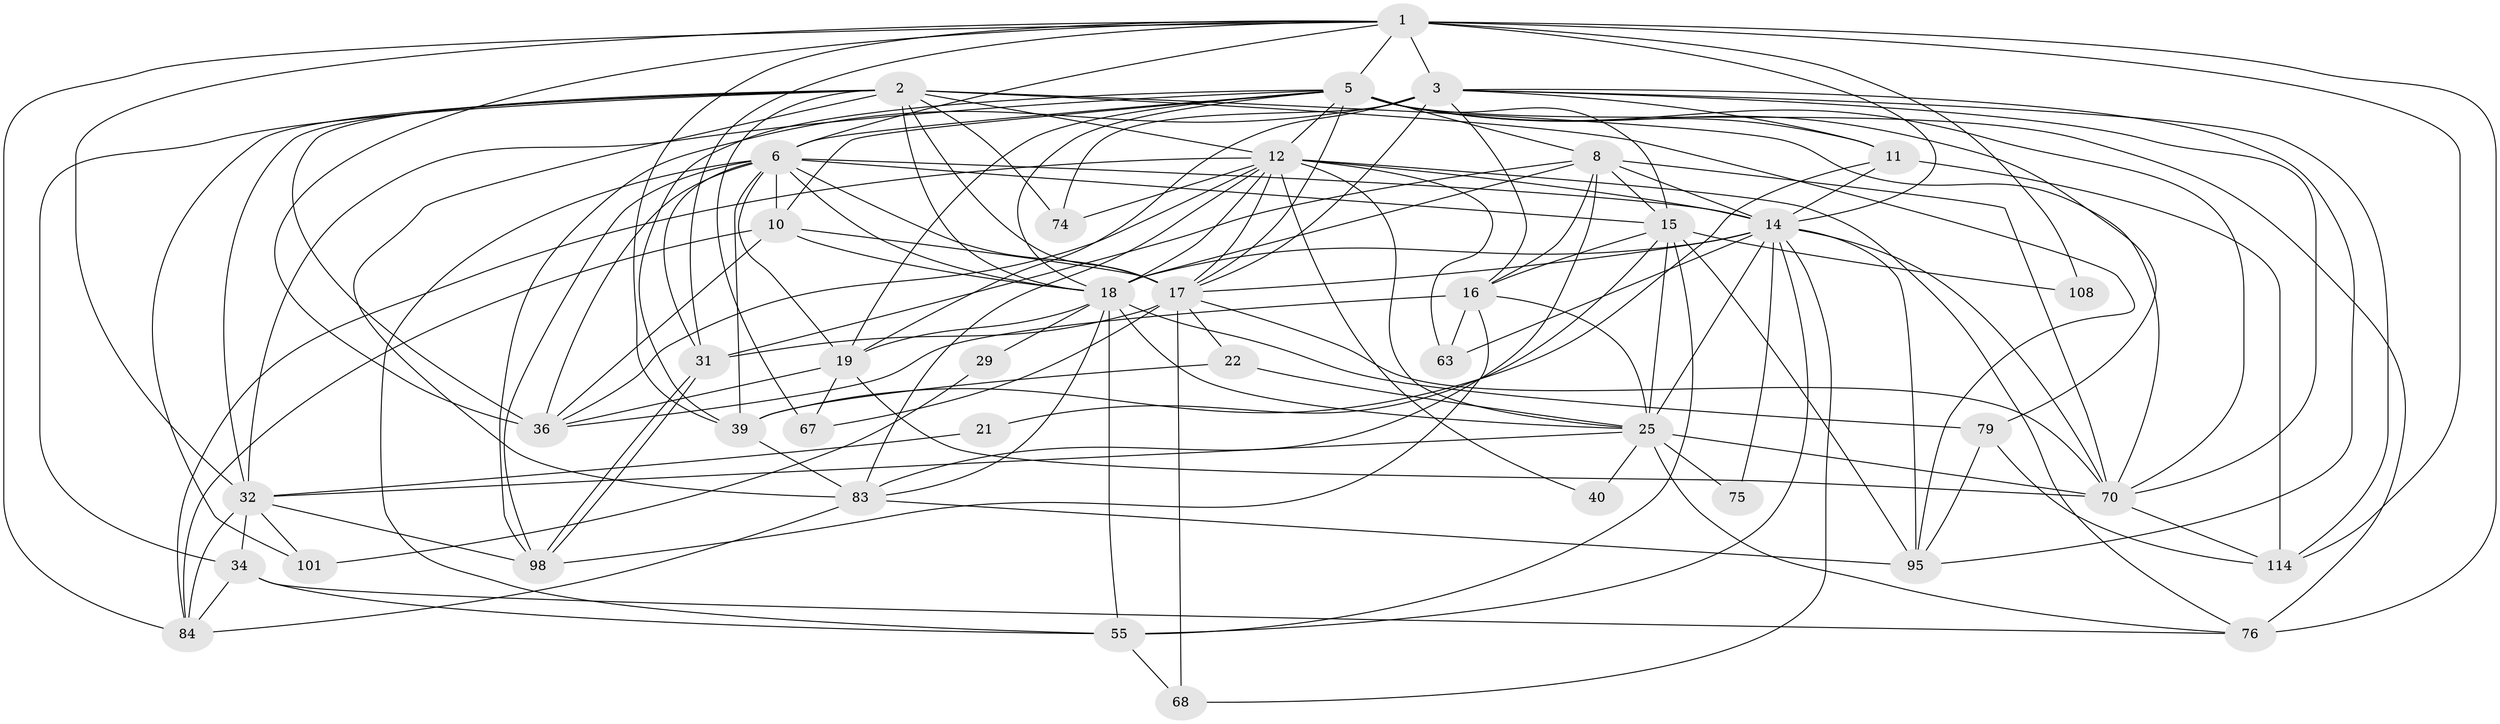 // original degree distribution, {5: 0.17518248175182483, 4: 0.23357664233576642, 3: 0.25547445255474455, 6: 0.0948905109489051, 8: 0.043795620437956206, 2: 0.17518248175182483, 7: 0.021897810218978103}
// Generated by graph-tools (version 1.1) at 2025/18/03/04/25 18:18:57]
// undirected, 41 vertices, 141 edges
graph export_dot {
graph [start="1"]
  node [color=gray90,style=filled];
  1 [super="+78+7+134+27"];
  2 [super="+4+42+61"];
  3 [super="+77+46"];
  5 [super="+38+33+59"];
  6 [super="+48+9+112"];
  8 [super="+113+94"];
  10 [super="+65+49+90"];
  11 [super="+58"];
  12 [super="+99+13"];
  14 [super="+137+47+118+45"];
  15 [super="+136+117+20"];
  16 [super="+82+30"];
  17 [super="+116+24+37"];
  18 [super="+41+104+52+128"];
  19 [super="+23"];
  21;
  22;
  25 [super="+66+111+121"];
  29;
  31 [super="+80"];
  32 [super="+44+88"];
  34 [super="+107"];
  36 [super="+91+102"];
  39 [super="+109+89"];
  40;
  55;
  63 [super="+72"];
  67;
  68;
  70 [super="+96+73"];
  74;
  75;
  76 [super="+124"];
  79 [super="+125"];
  83 [super="+127"];
  84 [super="+87"];
  95 [super="+135"];
  98;
  101;
  108;
  114 [super="+123"];
  1 -- 14 [weight=2];
  1 -- 3 [weight=3];
  1 -- 6;
  1 -- 31 [weight=2];
  1 -- 32;
  1 -- 36 [weight=2];
  1 -- 5;
  1 -- 108;
  1 -- 76 [weight=2];
  1 -- 114;
  1 -- 84;
  1 -- 39;
  2 -- 17 [weight=2];
  2 -- 36;
  2 -- 101;
  2 -- 74;
  2 -- 83;
  2 -- 32;
  2 -- 67;
  2 -- 95;
  2 -- 12;
  2 -- 70;
  2 -- 18;
  2 -- 34;
  3 -- 98;
  3 -- 11;
  3 -- 74;
  3 -- 114;
  3 -- 70;
  3 -- 16;
  3 -- 17 [weight=2];
  3 -- 19;
  3 -- 95;
  5 -- 17;
  5 -- 39;
  5 -- 79;
  5 -- 18;
  5 -- 8 [weight=2];
  5 -- 11;
  5 -- 76;
  5 -- 6;
  5 -- 32;
  5 -- 15;
  5 -- 19;
  5 -- 12;
  5 -- 70;
  5 -- 10;
  6 -- 10 [weight=3];
  6 -- 15 [weight=2];
  6 -- 18 [weight=3];
  6 -- 55;
  6 -- 36 [weight=3];
  6 -- 98;
  6 -- 14 [weight=3];
  6 -- 31 [weight=2];
  6 -- 39;
  6 -- 17 [weight=2];
  6 -- 19;
  8 -- 14;
  8 -- 83;
  8 -- 18;
  8 -- 31;
  8 -- 15;
  8 -- 16;
  8 -- 70;
  10 -- 18 [weight=2];
  10 -- 17;
  10 -- 84;
  10 -- 36;
  11 -- 114;
  11 -- 14;
  11 -- 39;
  12 -- 36;
  12 -- 84;
  12 -- 76;
  12 -- 14 [weight=2];
  12 -- 40;
  12 -- 74;
  12 -- 17;
  12 -- 18;
  12 -- 83;
  12 -- 25;
  12 -- 63;
  14 -- 75;
  14 -- 55;
  14 -- 25 [weight=2];
  14 -- 63 [weight=2];
  14 -- 17;
  14 -- 95;
  14 -- 18;
  14 -- 68;
  14 -- 70 [weight=2];
  15 -- 16 [weight=2];
  15 -- 21;
  15 -- 108;
  15 -- 95;
  15 -- 25;
  15 -- 55;
  16 -- 25;
  16 -- 36;
  16 -- 63;
  16 -- 98;
  17 -- 68;
  17 -- 70;
  17 -- 31 [weight=2];
  17 -- 67;
  17 -- 22;
  18 -- 29;
  18 -- 79;
  18 -- 19 [weight=2];
  18 -- 55;
  18 -- 25 [weight=3];
  18 -- 83;
  19 -- 67;
  19 -- 36;
  19 -- 70;
  21 -- 32;
  22 -- 25;
  22 -- 39;
  25 -- 40;
  25 -- 75;
  25 -- 32;
  25 -- 76;
  25 -- 70 [weight=3];
  29 -- 101;
  31 -- 98;
  31 -- 98;
  32 -- 84 [weight=2];
  32 -- 34;
  32 -- 98;
  32 -- 101;
  34 -- 55;
  34 -- 84;
  34 -- 76;
  39 -- 83;
  55 -- 68;
  70 -- 114;
  79 -- 114;
  79 -- 95;
  83 -- 84;
  83 -- 95;
}
